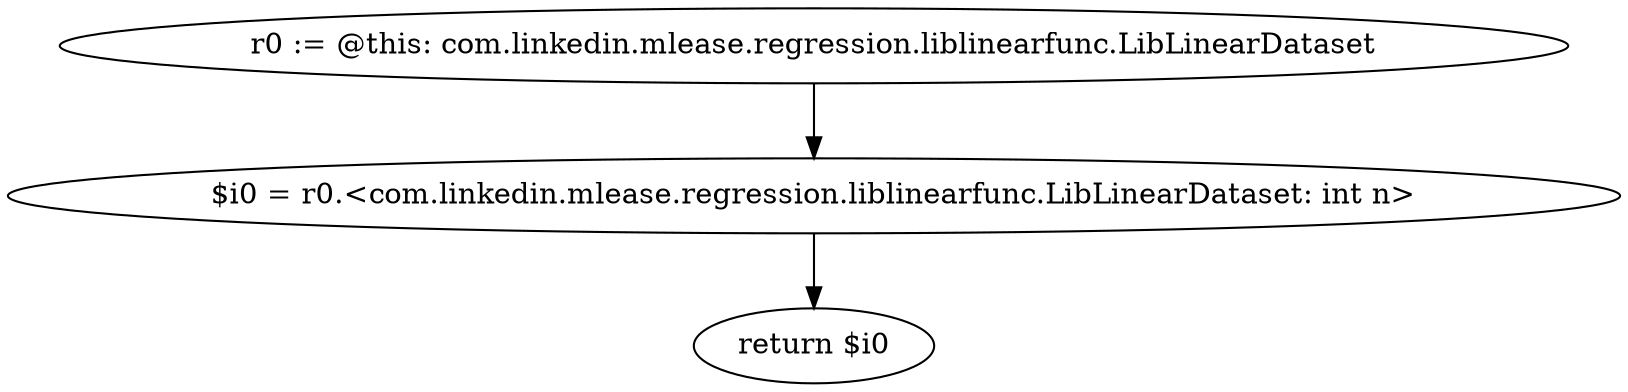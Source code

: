 digraph "unitGraph" {
    "r0 := @this: com.linkedin.mlease.regression.liblinearfunc.LibLinearDataset"
    "$i0 = r0.<com.linkedin.mlease.regression.liblinearfunc.LibLinearDataset: int n>"
    "return $i0"
    "r0 := @this: com.linkedin.mlease.regression.liblinearfunc.LibLinearDataset"->"$i0 = r0.<com.linkedin.mlease.regression.liblinearfunc.LibLinearDataset: int n>";
    "$i0 = r0.<com.linkedin.mlease.regression.liblinearfunc.LibLinearDataset: int n>"->"return $i0";
}
